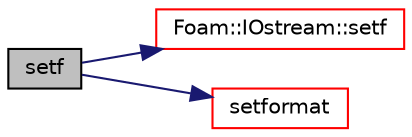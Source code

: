 digraph "setf"
{
  bgcolor="transparent";
  edge [fontname="Helvetica",fontsize="10",labelfontname="Helvetica",labelfontsize="10"];
  node [fontname="Helvetica",fontsize="10",shape=record];
  rankdir="LR";
  Node1 [label="setf",height=0.2,width=0.4,color="black", fillcolor="grey75", style="filled", fontcolor="black"];
  Node1 -> Node2 [color="midnightblue",fontsize="10",style="solid",fontname="Helvetica"];
  Node2 [label="Foam::IOstream::setf",height=0.2,width=0.4,color="red",URL="$a01185.html#a7496d7abe05bdd8cffe2be14798ac34f",tooltip="Set flags of stream. "];
  Node1 -> Node3 [color="midnightblue",fontsize="10",style="solid",fontname="Helvetica"];
  Node3 [label="setformat",height=0.2,width=0.4,color="red",URL="$a10733.html#ac01028c646c2db9d9b49b7ad16d5b479"];
}

